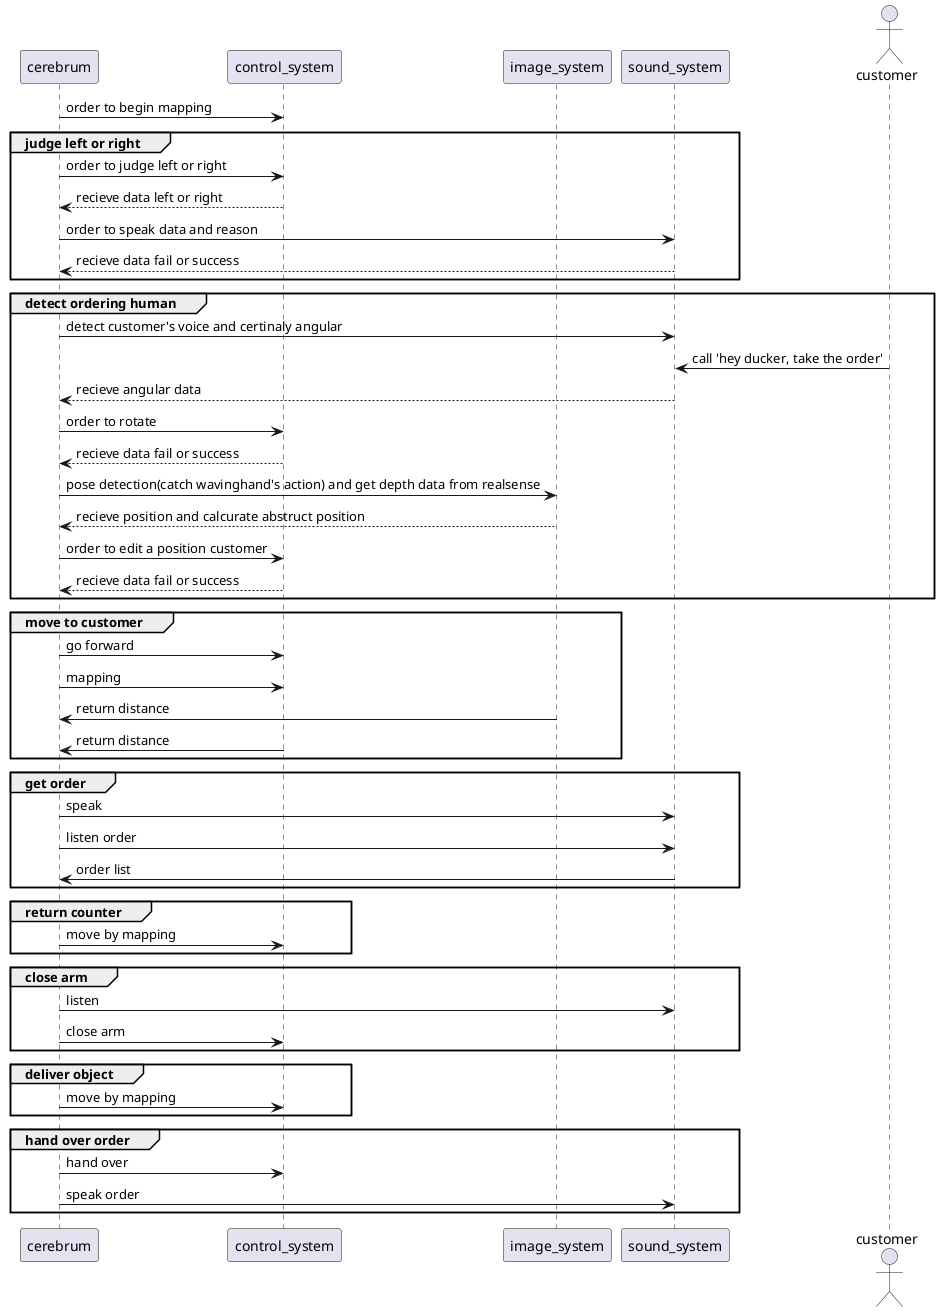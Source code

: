 @startuml

participant cerebrum
participant control_system
participant image_system
participant sound_system
actor customer


cerebrum -> control_system: order to begin mapping

group judge left or right
    cerebrum -> control_system: order to judge left or right
    control_system --> cerebrum: recieve data left or right
    cerebrum -> sound_system: order to speak data and reason
    sound_system --> cerebrum: recieve data fail or success
end


group detect ordering human
    cerebrum -> sound_system: detect customer's voice and certinaly angular
    customer -> sound_system: call 'hey ducker, take the order'
    sound_system --> cerebrum: recieve angular data
    cerebrum -> control_system: order to rotate
    control_system --> cerebrum: recieve data fail or success
    cerebrum -> image_system: pose detection(catch wavinghand's action) and get depth data from realsense
    image_system --> cerebrum: recieve position and calcurate abstruct position
    cerebrum -> control_system: order to edit a position customer
    control_system --> cerebrum: recieve data fail or success
end


group move to customer
    cerebrum -> control_system: go forward
    cerebrum -> control_system: mapping
    image_system -> cerebrum: return distance 
    control_system -> cerebrum: return distance
end


group get order
    cerebrum -> sound_system: speak
    cerebrum -> sound_system: listen order
    sound_system -> cerebrum: order list
end


group return counter
    cerebrum -> control_system :move by mapping
end


group close arm
    cerebrum ->sound_system : listen
    cerebrum ->control_system : close arm
end


group deliver object
    cerebrum -> control_system :move by mapping
end


group hand over order
    cerebrum -> control_system : hand over
    cerebrum -> sound_system : speak order 
end


@enduml
